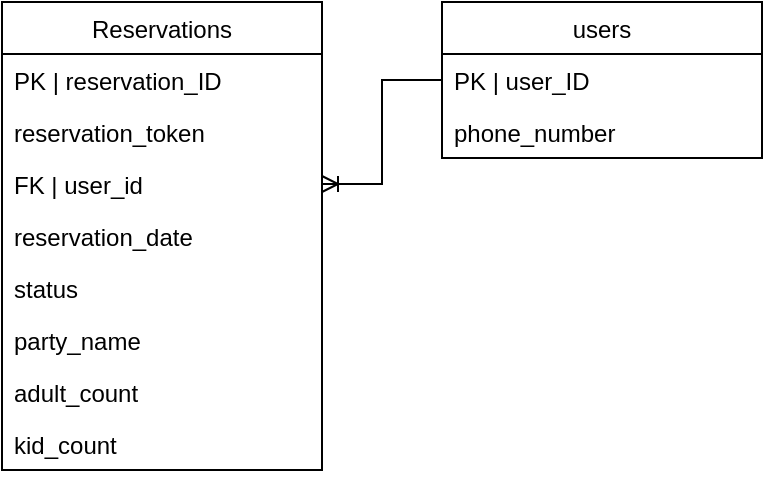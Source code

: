 <mxfile version="14.2.7" type="device"><diagram id="7dLcpmzCKNiXkefMvUwS" name="Page-1"><mxGraphModel dx="1422" dy="802" grid="1" gridSize="10" guides="1" tooltips="1" connect="1" arrows="1" fold="1" page="1" pageScale="1" pageWidth="850" pageHeight="1100" math="0" shadow="0"><root><mxCell id="0"/><mxCell id="1" parent="0"/><mxCell id="HBrfmXyCA5QcwOFSCUzG-1" value="Reservations" style="swimlane;fontStyle=0;align=center;verticalAlign=top;childLayout=stackLayout;horizontal=1;startSize=26;horizontalStack=0;resizeParent=1;resizeLast=0;collapsible=1;marginBottom=0;rounded=0;shadow=0;strokeWidth=1;" parent="1" vertex="1"><mxGeometry x="140" y="140" width="160" height="234" as="geometry"><mxRectangle x="340" y="380" width="170" height="26" as="alternateBounds"/></mxGeometry></mxCell><mxCell id="HBrfmXyCA5QcwOFSCUzG-3" value="PK | reservation_ID" style="text;strokeColor=none;fillColor=none;align=left;verticalAlign=top;spacingLeft=4;spacingRight=4;overflow=hidden;rotatable=0;points=[[0,0.5],[1,0.5]];portConstraint=eastwest;" parent="HBrfmXyCA5QcwOFSCUzG-1" vertex="1"><mxGeometry y="26" width="160" height="26" as="geometry"/></mxCell><mxCell id="HBrfmXyCA5QcwOFSCUzG-11" value="reservation_token" style="text;strokeColor=none;fillColor=none;align=left;verticalAlign=top;spacingLeft=4;spacingRight=4;overflow=hidden;rotatable=0;points=[[0,0.5],[1,0.5]];portConstraint=eastwest;" parent="HBrfmXyCA5QcwOFSCUzG-1" vertex="1"><mxGeometry y="52" width="160" height="26" as="geometry"/></mxCell><mxCell id="HBrfmXyCA5QcwOFSCUzG-6" value="FK | user_id" style="text;strokeColor=none;fillColor=none;align=left;verticalAlign=top;spacingLeft=4;spacingRight=4;overflow=hidden;rotatable=0;points=[[0,0.5],[1,0.5]];portConstraint=eastwest;" parent="HBrfmXyCA5QcwOFSCUzG-1" vertex="1"><mxGeometry y="78" width="160" height="26" as="geometry"/></mxCell><mxCell id="HBrfmXyCA5QcwOFSCUzG-7" value="reservation_date" style="text;strokeColor=none;fillColor=none;align=left;verticalAlign=top;spacingLeft=4;spacingRight=4;overflow=hidden;rotatable=0;points=[[0,0.5],[1,0.5]];portConstraint=eastwest;" parent="HBrfmXyCA5QcwOFSCUzG-1" vertex="1"><mxGeometry y="104" width="160" height="26" as="geometry"/></mxCell><mxCell id="u5LpjVSUlypcVAAwrlwK-1" value="status" style="text;strokeColor=none;fillColor=none;align=left;verticalAlign=top;spacingLeft=4;spacingRight=4;overflow=hidden;rotatable=0;points=[[0,0.5],[1,0.5]];portConstraint=eastwest;" parent="HBrfmXyCA5QcwOFSCUzG-1" vertex="1"><mxGeometry y="130" width="160" height="26" as="geometry"/></mxCell><mxCell id="9G1yPetfuxldjIZ8SRO6-2" value="party_name" style="text;strokeColor=none;fillColor=none;align=left;verticalAlign=top;spacingLeft=4;spacingRight=4;overflow=hidden;rotatable=0;points=[[0,0.5],[1,0.5]];portConstraint=eastwest;" parent="HBrfmXyCA5QcwOFSCUzG-1" vertex="1"><mxGeometry y="156" width="160" height="26" as="geometry"/></mxCell><mxCell id="OxquzA8WEWWPQBPGN6zP-1" value="adult_count" style="text;strokeColor=none;fillColor=none;align=left;verticalAlign=top;spacingLeft=4;spacingRight=4;overflow=hidden;rotatable=0;points=[[0,0.5],[1,0.5]];portConstraint=eastwest;" vertex="1" parent="HBrfmXyCA5QcwOFSCUzG-1"><mxGeometry y="182" width="160" height="26" as="geometry"/></mxCell><mxCell id="OxquzA8WEWWPQBPGN6zP-2" value="kid_count" style="text;strokeColor=none;fillColor=none;align=left;verticalAlign=top;spacingLeft=4;spacingRight=4;overflow=hidden;rotatable=0;points=[[0,0.5],[1,0.5]];portConstraint=eastwest;" vertex="1" parent="HBrfmXyCA5QcwOFSCUzG-1"><mxGeometry y="208" width="160" height="26" as="geometry"/></mxCell><mxCell id="HBrfmXyCA5QcwOFSCUzG-2" value="users" style="swimlane;fontStyle=0;align=center;verticalAlign=top;childLayout=stackLayout;horizontal=1;startSize=26;horizontalStack=0;resizeParent=1;resizeLast=0;collapsible=1;marginBottom=0;rounded=0;shadow=0;strokeWidth=1;" parent="1" vertex="1"><mxGeometry x="360" y="140" width="160" height="78" as="geometry"><mxRectangle x="340" y="380" width="170" height="26" as="alternateBounds"/></mxGeometry></mxCell><mxCell id="HBrfmXyCA5QcwOFSCUzG-4" value="PK | user_ID" style="text;strokeColor=none;fillColor=none;align=left;verticalAlign=top;spacingLeft=4;spacingRight=4;overflow=hidden;rotatable=0;points=[[0,0.5],[1,0.5]];portConstraint=eastwest;" parent="HBrfmXyCA5QcwOFSCUzG-2" vertex="1"><mxGeometry y="26" width="160" height="26" as="geometry"/></mxCell><mxCell id="HBrfmXyCA5QcwOFSCUzG-5" value="phone_number" style="text;strokeColor=none;fillColor=none;align=left;verticalAlign=top;spacingLeft=4;spacingRight=4;overflow=hidden;rotatable=0;points=[[0,0.5],[1,0.5]];portConstraint=eastwest;" parent="HBrfmXyCA5QcwOFSCUzG-2" vertex="1"><mxGeometry y="52" width="160" height="26" as="geometry"/></mxCell><mxCell id="HBrfmXyCA5QcwOFSCUzG-10" style="edgeStyle=orthogonalEdgeStyle;rounded=0;orthogonalLoop=1;jettySize=auto;html=1;exitX=0;exitY=0.5;exitDx=0;exitDy=0;entryX=1;entryY=0.5;entryDx=0;entryDy=0;endArrow=ERoneToMany;endFill=0;" parent="1" source="HBrfmXyCA5QcwOFSCUzG-4" target="HBrfmXyCA5QcwOFSCUzG-6" edge="1"><mxGeometry relative="1" as="geometry"/></mxCell></root></mxGraphModel></diagram></mxfile>